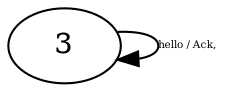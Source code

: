 digraph "Automata" { 
	 "3" [shape=ellipse,style=filled,fillcolor=white,URL="3"];
	 "3"->"3" [fontsize=5,label="hello / Ack,",URL="t45"];
}
